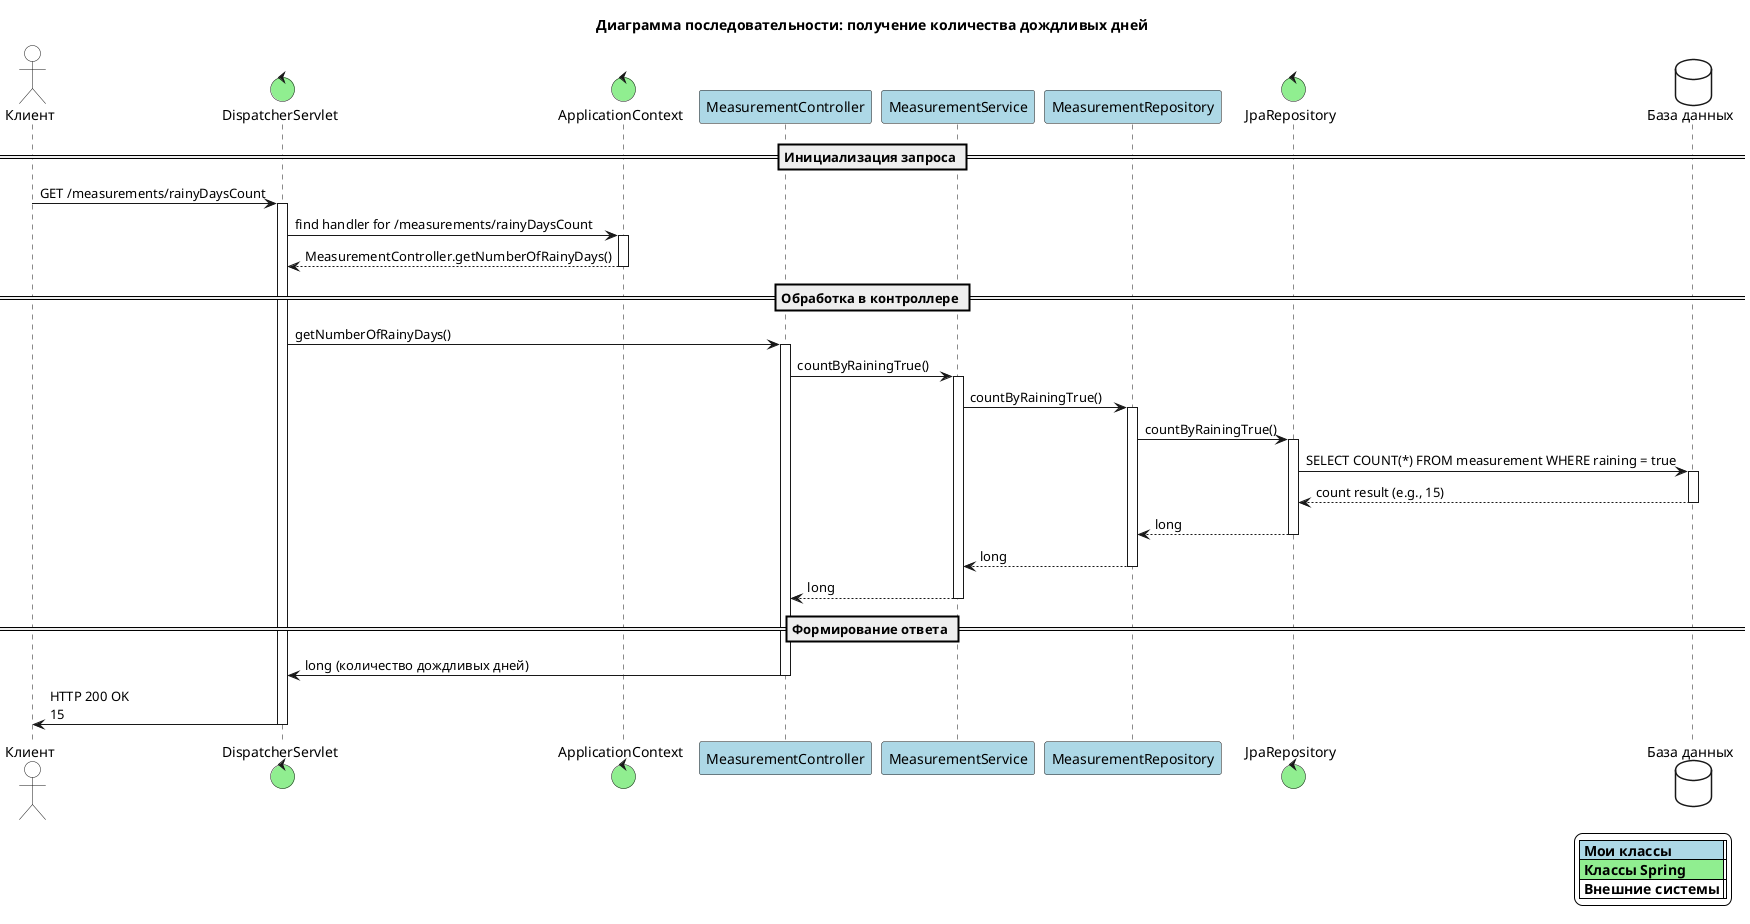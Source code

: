 @startuml
title Диаграмма последовательности: получение количества дождливых дней

skinparam BackgroundColor transparent
skinparam ParticipantBackgroundColor #LightBlue
skinparam ActorBackgroundColor #White
skinparam ControlBackgroundColor #LightGreen
skinparam DatabaseBackgroundColor #White

actor "Клиент" as Client #White
control "DispatcherServlet" as Dispatcher #LightGreen
control "ApplicationContext" as AppContext #LightGreen
participant "MeasurementController" as Controller #LightBlue
participant "MeasurementService" as Service #LightBlue
participant "MeasurementRepository" as Repository #LightBlue
control "JpaRepository" as JPA #LightGreen
database "База данных" as Database #White

== Инициализация запроса ==

Client -> Dispatcher: GET /measurements/rainyDaysCount
activate Dispatcher

Dispatcher -> AppContext: find handler for /measurements/rainyDaysCount
activate AppContext
AppContext --> Dispatcher: MeasurementController.getNumberOfRainyDays()
deactivate AppContext

== Обработка в контроллере ==

Dispatcher -> Controller: getNumberOfRainyDays()
activate Controller

Controller -> Service: countByRainingTrue()
activate Service

Service -> Repository: countByRainingTrue()
activate Repository

Repository -> JPA: countByRainingTrue()
activate JPA
JPA -> Database: SELECT COUNT(*) FROM measurement WHERE raining = true
activate Database
Database --> JPA: count result (e.g., 15)
deactivate Database
JPA --> Repository: long
deactivate JPA

Repository --> Service: long
deactivate Repository

Service --> Controller: long
deactivate Service

== Формирование ответа ==

Controller -> Dispatcher: long (количество дождливых дней)
deactivate Controller

Dispatcher -> Client: HTTP 200 OK\n15
deactivate Dispatcher

legend right
  |<#LightBlue> **Мои классы** | |
  |<#LightGreen> **Классы Spring** | |
  | **Внешние системы** | |
end legend

@enduml
